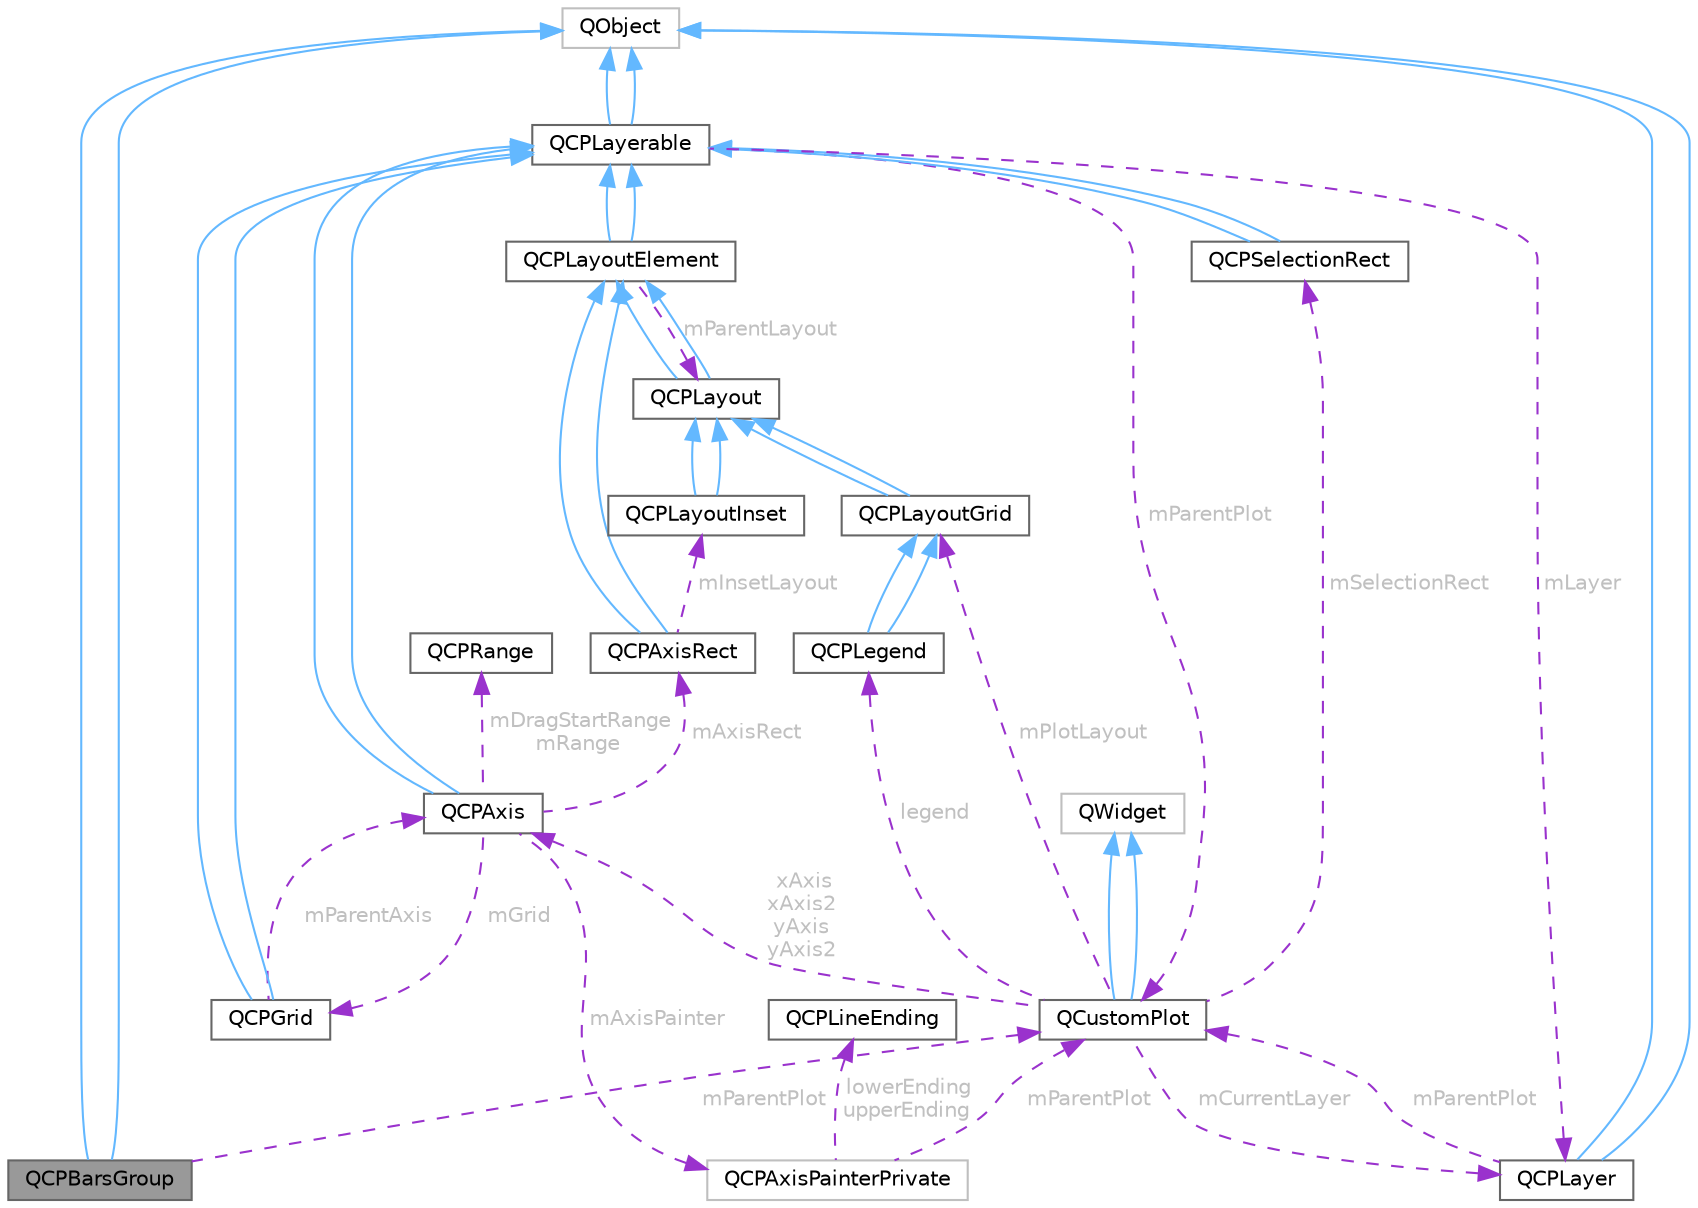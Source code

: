 digraph "QCPBarsGroup"
{
 // LATEX_PDF_SIZE
  bgcolor="transparent";
  edge [fontname=Helvetica,fontsize=10,labelfontname=Helvetica,labelfontsize=10];
  node [fontname=Helvetica,fontsize=10,shape=box,height=0.2,width=0.4];
  Node1 [id="Node000001",label="QCPBarsGroup",height=0.2,width=0.4,color="gray40", fillcolor="grey60", style="filled", fontcolor="black",tooltip="Groups multiple QCPBars together so they appear side by side."];
  Node2 -> Node1 [id="edge45_Node000001_Node000002",dir="back",color="steelblue1",style="solid",tooltip=" "];
  Node2 [id="Node000002",label="QObject",height=0.2,width=0.4,color="grey75", fillcolor="white", style="filled",tooltip=" "];
  Node2 -> Node1 [id="edge46_Node000001_Node000002",dir="back",color="steelblue1",style="solid",tooltip=" "];
  Node3 -> Node1 [id="edge47_Node000001_Node000003",dir="back",color="darkorchid3",style="dashed",tooltip=" ",label=" mParentPlot",fontcolor="grey" ];
  Node3 [id="Node000003",label="QCustomPlot",height=0.2,width=0.4,color="gray40", fillcolor="white", style="filled",URL="$class_q_custom_plot.html",tooltip="The central class of the library. This is the QWidget which displays the plot and interacts with the ..."];
  Node4 -> Node3 [id="edge48_Node000003_Node000004",dir="back",color="steelblue1",style="solid",tooltip=" "];
  Node4 [id="Node000004",label="QWidget",height=0.2,width=0.4,color="grey75", fillcolor="white", style="filled",tooltip=" "];
  Node4 -> Node3 [id="edge49_Node000003_Node000004",dir="back",color="steelblue1",style="solid",tooltip=" "];
  Node5 -> Node3 [id="edge50_Node000003_Node000005",dir="back",color="darkorchid3",style="dashed",tooltip=" ",label=" xAxis\nxAxis2\nyAxis\nyAxis2",fontcolor="grey" ];
  Node5 [id="Node000005",label="QCPAxis",height=0.2,width=0.4,color="gray40", fillcolor="white", style="filled",URL="$class_q_c_p_axis.html",tooltip="Manages a single axis inside a QCustomPlot."];
  Node6 -> Node5 [id="edge51_Node000005_Node000006",dir="back",color="steelblue1",style="solid",tooltip=" "];
  Node6 [id="Node000006",label="QCPLayerable",height=0.2,width=0.4,color="gray40", fillcolor="white", style="filled",URL="$class_q_c_p_layerable.html",tooltip="Base class for all drawable objects."];
  Node2 -> Node6 [id="edge52_Node000006_Node000002",dir="back",color="steelblue1",style="solid",tooltip=" "];
  Node2 -> Node6 [id="edge53_Node000006_Node000002",dir="back",color="steelblue1",style="solid",tooltip=" "];
  Node3 -> Node6 [id="edge54_Node000006_Node000003",dir="back",color="darkorchid3",style="dashed",tooltip=" ",label=" mParentPlot",fontcolor="grey" ];
  Node7 -> Node6 [id="edge55_Node000006_Node000007",dir="back",color="darkorchid3",style="dashed",tooltip=" ",label=" mLayer",fontcolor="grey" ];
  Node7 [id="Node000007",label="QCPLayer",height=0.2,width=0.4,color="gray40", fillcolor="white", style="filled",URL="$class_q_c_p_layer.html",tooltip="A layer that may contain objects, to control the rendering order."];
  Node2 -> Node7 [id="edge56_Node000007_Node000002",dir="back",color="steelblue1",style="solid",tooltip=" "];
  Node2 -> Node7 [id="edge57_Node000007_Node000002",dir="back",color="steelblue1",style="solid",tooltip=" "];
  Node3 -> Node7 [id="edge58_Node000007_Node000003",dir="back",color="darkorchid3",style="dashed",tooltip=" ",label=" mParentPlot",fontcolor="grey" ];
  Node6 -> Node5 [id="edge59_Node000005_Node000006",dir="back",color="steelblue1",style="solid",tooltip=" "];
  Node8 -> Node5 [id="edge60_Node000005_Node000008",dir="back",color="darkorchid3",style="dashed",tooltip=" ",label=" mAxisRect",fontcolor="grey" ];
  Node8 [id="Node000008",label="QCPAxisRect",height=0.2,width=0.4,color="gray40", fillcolor="white", style="filled",URL="$class_q_c_p_axis_rect.html",tooltip="Holds multiple axes and arranges them in a rectangular shape."];
  Node9 -> Node8 [id="edge61_Node000008_Node000009",dir="back",color="steelblue1",style="solid",tooltip=" "];
  Node9 [id="Node000009",label="QCPLayoutElement",height=0.2,width=0.4,color="gray40", fillcolor="white", style="filled",URL="$class_q_c_p_layout_element.html",tooltip="The abstract base class for all objects that form the layout system."];
  Node6 -> Node9 [id="edge62_Node000009_Node000006",dir="back",color="steelblue1",style="solid",tooltip=" "];
  Node6 -> Node9 [id="edge63_Node000009_Node000006",dir="back",color="steelblue1",style="solid",tooltip=" "];
  Node10 -> Node9 [id="edge64_Node000009_Node000010",dir="back",color="darkorchid3",style="dashed",tooltip=" ",label=" mParentLayout",fontcolor="grey" ];
  Node10 [id="Node000010",label="QCPLayout",height=0.2,width=0.4,color="gray40", fillcolor="white", style="filled",URL="$class_q_c_p_layout.html",tooltip="The abstract base class for layouts."];
  Node9 -> Node10 [id="edge65_Node000010_Node000009",dir="back",color="steelblue1",style="solid",tooltip=" "];
  Node9 -> Node10 [id="edge66_Node000010_Node000009",dir="back",color="steelblue1",style="solid",tooltip=" "];
  Node9 -> Node8 [id="edge67_Node000008_Node000009",dir="back",color="steelblue1",style="solid",tooltip=" "];
  Node11 -> Node8 [id="edge68_Node000008_Node000011",dir="back",color="darkorchid3",style="dashed",tooltip=" ",label=" mInsetLayout",fontcolor="grey" ];
  Node11 [id="Node000011",label="QCPLayoutInset",height=0.2,width=0.4,color="gray40", fillcolor="white", style="filled",URL="$class_q_c_p_layout_inset.html",tooltip="A layout that places child elements aligned to the border or arbitrarily positioned."];
  Node10 -> Node11 [id="edge69_Node000011_Node000010",dir="back",color="steelblue1",style="solid",tooltip=" "];
  Node10 -> Node11 [id="edge70_Node000011_Node000010",dir="back",color="steelblue1",style="solid",tooltip=" "];
  Node12 -> Node5 [id="edge71_Node000005_Node000012",dir="back",color="darkorchid3",style="dashed",tooltip=" ",label=" mDragStartRange\nmRange",fontcolor="grey" ];
  Node12 [id="Node000012",label="QCPRange",height=0.2,width=0.4,color="gray40", fillcolor="white", style="filled",URL="$class_q_c_p_range.html",tooltip="Represents the range an axis is encompassing."];
  Node13 -> Node5 [id="edge72_Node000005_Node000013",dir="back",color="darkorchid3",style="dashed",tooltip=" ",label=" mGrid",fontcolor="grey" ];
  Node13 [id="Node000013",label="QCPGrid",height=0.2,width=0.4,color="gray40", fillcolor="white", style="filled",URL="$class_q_c_p_grid.html",tooltip="Responsible for drawing the grid of a QCPAxis."];
  Node6 -> Node13 [id="edge73_Node000013_Node000006",dir="back",color="steelblue1",style="solid",tooltip=" "];
  Node6 -> Node13 [id="edge74_Node000013_Node000006",dir="back",color="steelblue1",style="solid",tooltip=" "];
  Node5 -> Node13 [id="edge75_Node000013_Node000005",dir="back",color="darkorchid3",style="dashed",tooltip=" ",label=" mParentAxis",fontcolor="grey" ];
  Node14 -> Node5 [id="edge76_Node000005_Node000014",dir="back",color="darkorchid3",style="dashed",tooltip=" ",label=" mAxisPainter",fontcolor="grey" ];
  Node14 [id="Node000014",label="QCPAxisPainterPrivate",height=0.2,width=0.4,color="grey75", fillcolor="white", style="filled",URL="$class_q_c_p_axis_painter_private.html",tooltip=" "];
  Node15 -> Node14 [id="edge77_Node000014_Node000015",dir="back",color="darkorchid3",style="dashed",tooltip=" ",label=" lowerEnding\nupperEnding",fontcolor="grey" ];
  Node15 [id="Node000015",label="QCPLineEnding",height=0.2,width=0.4,color="gray40", fillcolor="white", style="filled",URL="$class_q_c_p_line_ending.html",tooltip="Handles the different ending decorations for line-like items."];
  Node3 -> Node14 [id="edge78_Node000014_Node000003",dir="back",color="darkorchid3",style="dashed",tooltip=" ",label=" mParentPlot",fontcolor="grey" ];
  Node16 -> Node3 [id="edge79_Node000003_Node000016",dir="back",color="darkorchid3",style="dashed",tooltip=" ",label=" legend",fontcolor="grey" ];
  Node16 [id="Node000016",label="QCPLegend",height=0.2,width=0.4,color="gray40", fillcolor="white", style="filled",URL="$class_q_c_p_legend.html",tooltip="Manages a legend inside a QCustomPlot."];
  Node17 -> Node16 [id="edge80_Node000016_Node000017",dir="back",color="steelblue1",style="solid",tooltip=" "];
  Node17 [id="Node000017",label="QCPLayoutGrid",height=0.2,width=0.4,color="gray40", fillcolor="white", style="filled",URL="$class_q_c_p_layout_grid.html",tooltip="A layout that arranges child elements in a grid."];
  Node10 -> Node17 [id="edge81_Node000017_Node000010",dir="back",color="steelblue1",style="solid",tooltip=" "];
  Node10 -> Node17 [id="edge82_Node000017_Node000010",dir="back",color="steelblue1",style="solid",tooltip=" "];
  Node17 -> Node16 [id="edge83_Node000016_Node000017",dir="back",color="steelblue1",style="solid",tooltip=" "];
  Node17 -> Node3 [id="edge84_Node000003_Node000017",dir="back",color="darkorchid3",style="dashed",tooltip=" ",label=" mPlotLayout",fontcolor="grey" ];
  Node7 -> Node3 [id="edge85_Node000003_Node000007",dir="back",color="darkorchid3",style="dashed",tooltip=" ",label=" mCurrentLayer",fontcolor="grey" ];
  Node18 -> Node3 [id="edge86_Node000003_Node000018",dir="back",color="darkorchid3",style="dashed",tooltip=" ",label=" mSelectionRect",fontcolor="grey" ];
  Node18 [id="Node000018",label="QCPSelectionRect",height=0.2,width=0.4,color="gray40", fillcolor="white", style="filled",URL="$class_q_c_p_selection_rect.html",tooltip="Provides rect/rubber-band data selection and range zoom interaction."];
  Node6 -> Node18 [id="edge87_Node000018_Node000006",dir="back",color="steelblue1",style="solid",tooltip=" "];
  Node6 -> Node18 [id="edge88_Node000018_Node000006",dir="back",color="steelblue1",style="solid",tooltip=" "];
}
